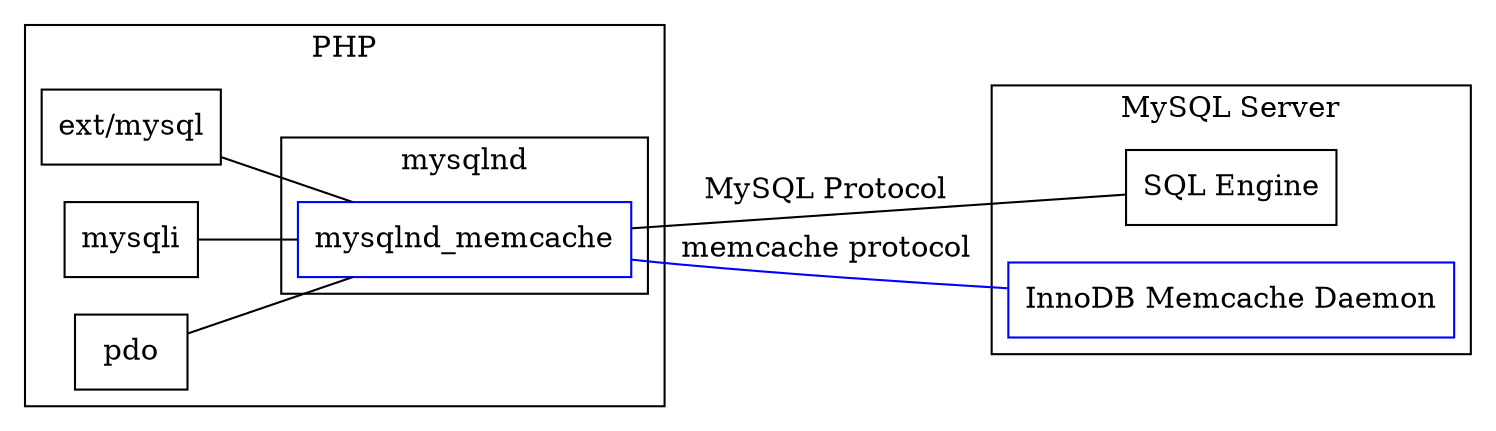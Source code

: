 /*
Render using
$ dot -Tpng -ofigures/mymemflow.png figures/mymemflow.dot
*/
graph mymemflow {
	rankdir=LR
	node [shape=box]

	subgraph clusterPHP {
		rankdir=LR
		label="PHP"
		extmysql [label="ext/mysql"]
		extmysql  -- mysqlnd_memcache
		mysqli    -- mysqlnd_memcache
		pdo       -- mysqlnd_memcache

		subgraph clusterMysqlnd {
			label=mysqlnd
			mysqlnd_memcache [color=blue]
		}
	}

	subgraph clusterMySQL {
		label="MySQL Server"
		color=black
		sqlengine  [label="SQL Engine"]
		innoplugin [label="InnoDB Memcache Daemon" color=blue]
	}

	mysqlnd_memcache -- innoplugin [label="memcache protocol" color=blue]
	mysqlnd_memcache -- sqlengine  [label="MySQL Protocol"]
}
